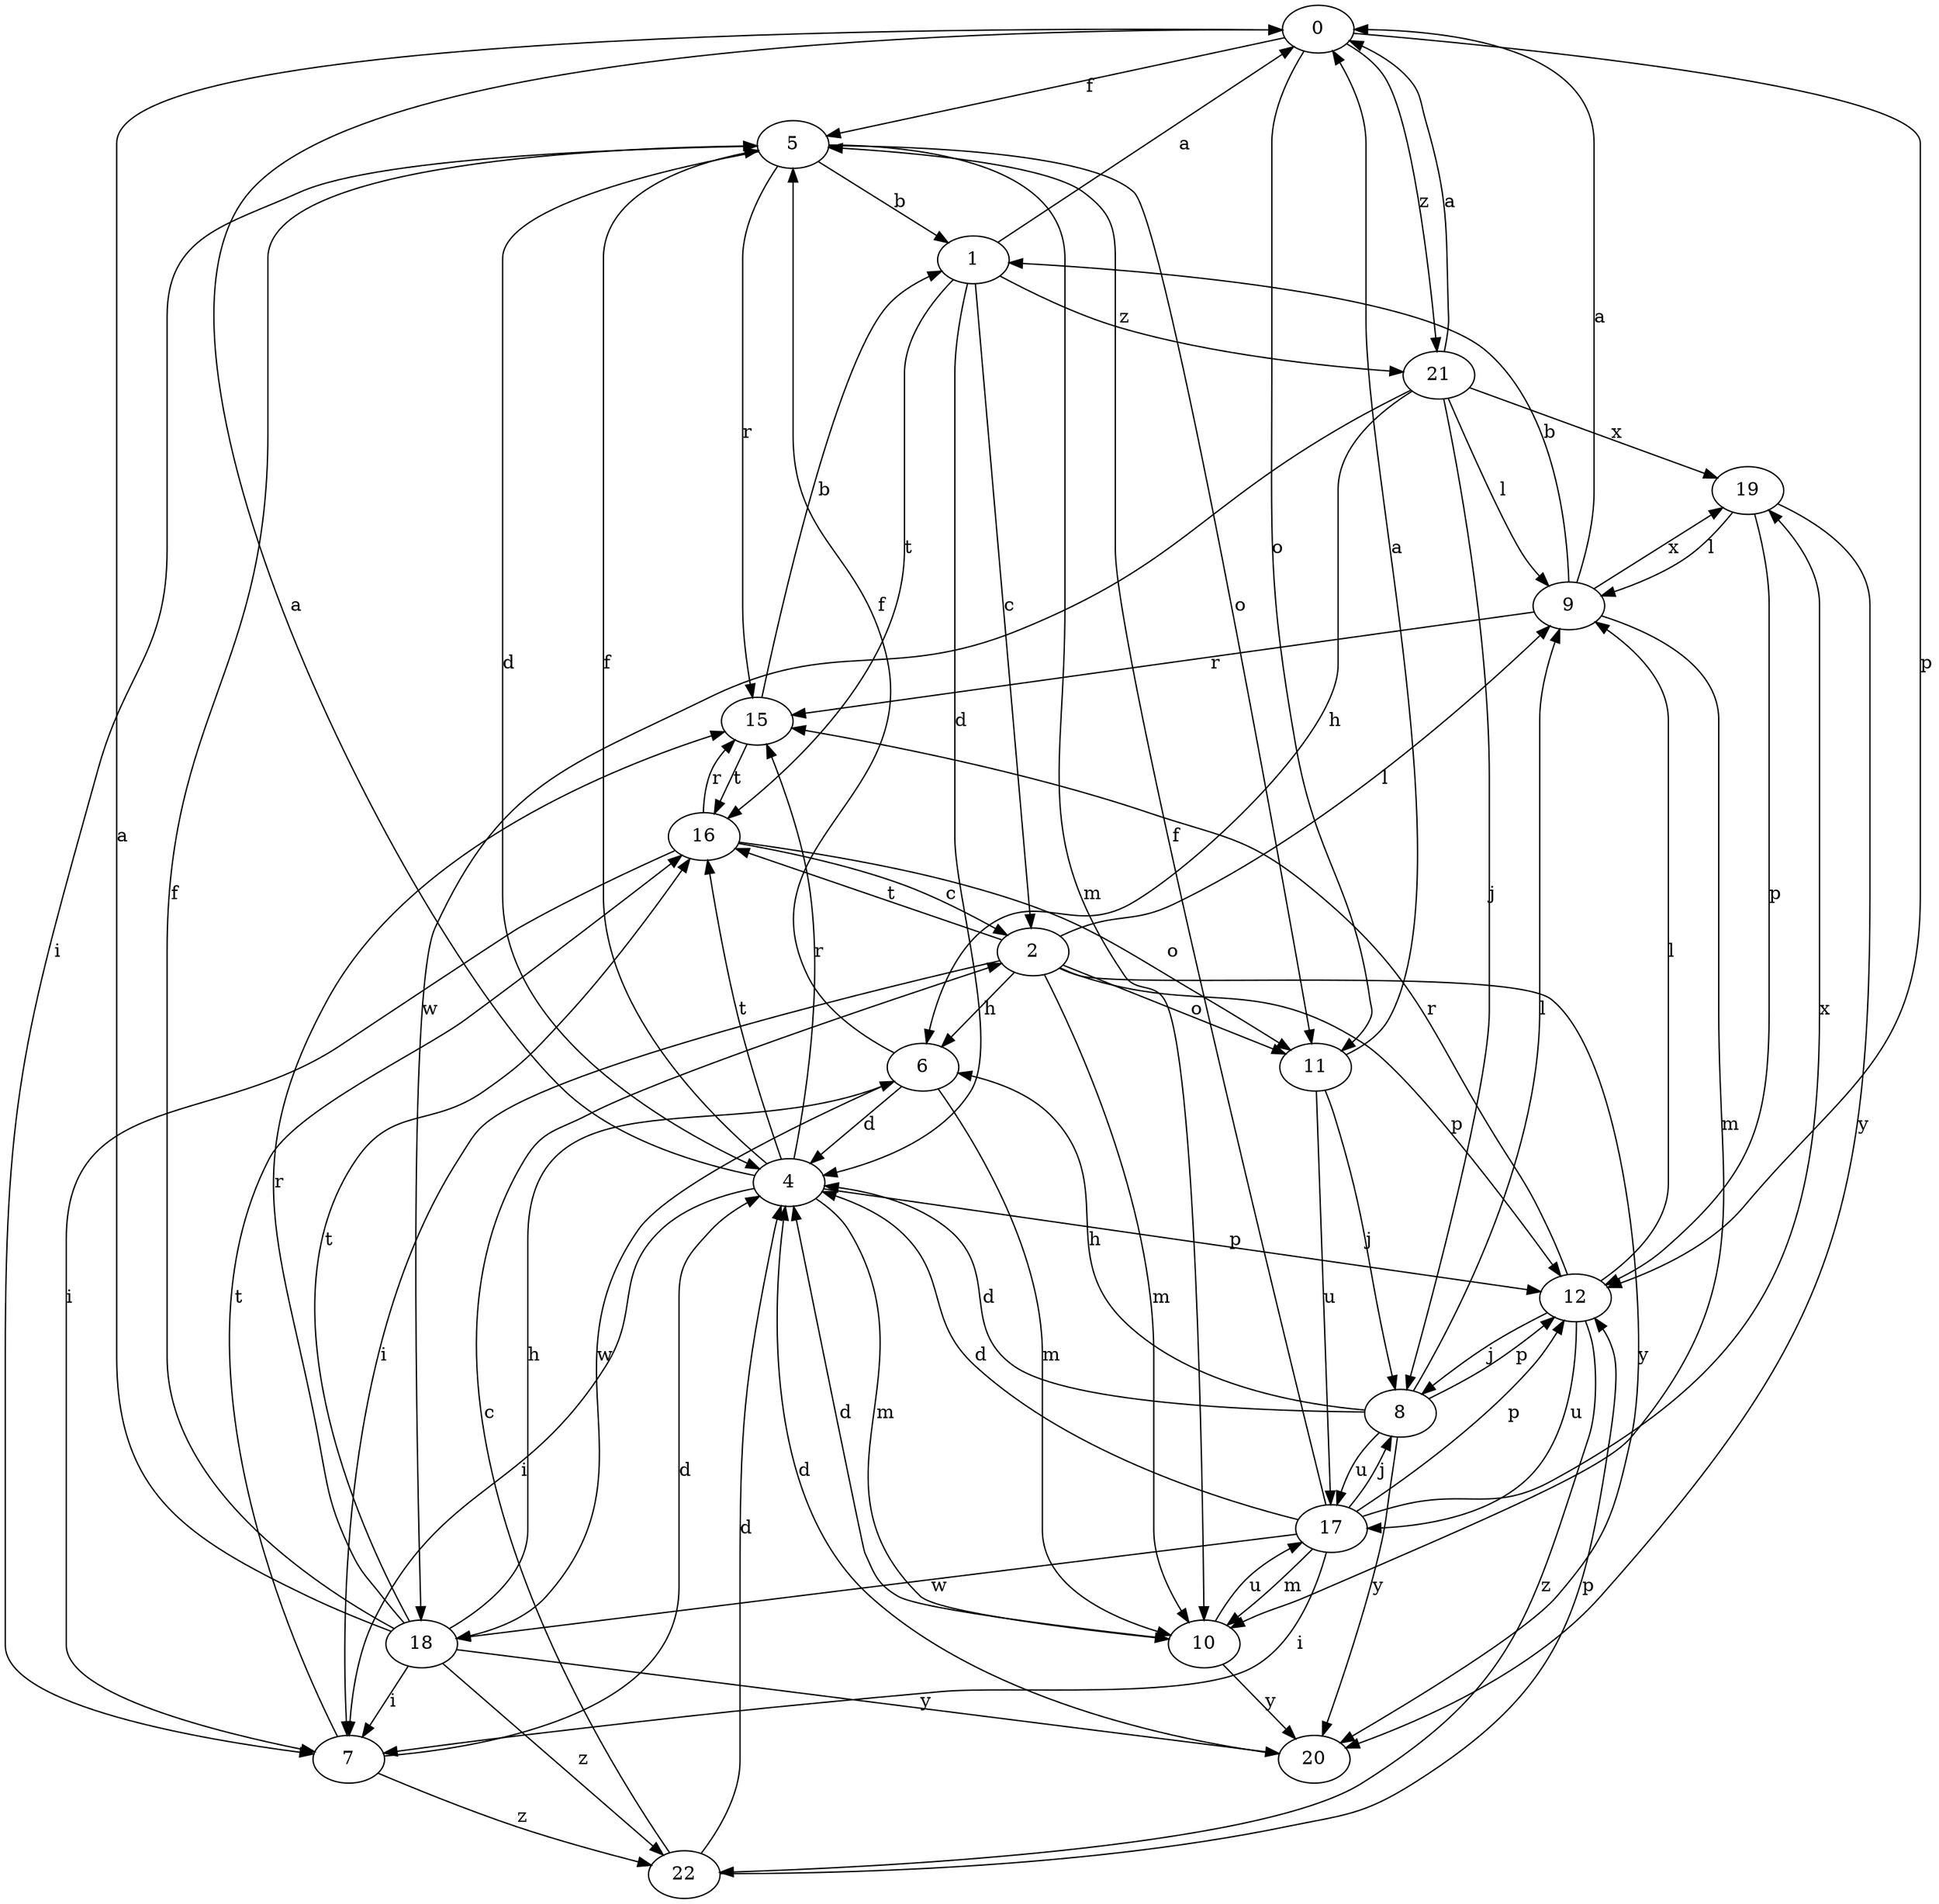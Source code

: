 strict digraph  {
0;
1;
2;
4;
5;
6;
7;
8;
9;
10;
11;
12;
15;
16;
17;
18;
19;
20;
21;
22;
0 -> 5  [label=f];
0 -> 11  [label=o];
0 -> 12  [label=p];
0 -> 21  [label=z];
1 -> 0  [label=a];
1 -> 2  [label=c];
1 -> 4  [label=d];
1 -> 16  [label=t];
1 -> 21  [label=z];
2 -> 6  [label=h];
2 -> 7  [label=i];
2 -> 9  [label=l];
2 -> 10  [label=m];
2 -> 11  [label=o];
2 -> 12  [label=p];
2 -> 16  [label=t];
2 -> 20  [label=y];
4 -> 0  [label=a];
4 -> 5  [label=f];
4 -> 7  [label=i];
4 -> 10  [label=m];
4 -> 12  [label=p];
4 -> 15  [label=r];
4 -> 16  [label=t];
5 -> 1  [label=b];
5 -> 4  [label=d];
5 -> 7  [label=i];
5 -> 10  [label=m];
5 -> 11  [label=o];
5 -> 15  [label=r];
6 -> 4  [label=d];
6 -> 5  [label=f];
6 -> 10  [label=m];
6 -> 18  [label=w];
7 -> 4  [label=d];
7 -> 16  [label=t];
7 -> 22  [label=z];
8 -> 4  [label=d];
8 -> 6  [label=h];
8 -> 9  [label=l];
8 -> 12  [label=p];
8 -> 17  [label=u];
8 -> 20  [label=y];
9 -> 0  [label=a];
9 -> 1  [label=b];
9 -> 10  [label=m];
9 -> 15  [label=r];
9 -> 19  [label=x];
10 -> 4  [label=d];
10 -> 17  [label=u];
10 -> 20  [label=y];
11 -> 0  [label=a];
11 -> 8  [label=j];
11 -> 17  [label=u];
12 -> 8  [label=j];
12 -> 9  [label=l];
12 -> 15  [label=r];
12 -> 17  [label=u];
12 -> 22  [label=z];
15 -> 1  [label=b];
15 -> 16  [label=t];
16 -> 2  [label=c];
16 -> 7  [label=i];
16 -> 11  [label=o];
16 -> 15  [label=r];
17 -> 4  [label=d];
17 -> 5  [label=f];
17 -> 7  [label=i];
17 -> 8  [label=j];
17 -> 10  [label=m];
17 -> 12  [label=p];
17 -> 18  [label=w];
17 -> 19  [label=x];
18 -> 0  [label=a];
18 -> 5  [label=f];
18 -> 6  [label=h];
18 -> 7  [label=i];
18 -> 15  [label=r];
18 -> 16  [label=t];
18 -> 20  [label=y];
18 -> 22  [label=z];
19 -> 9  [label=l];
19 -> 12  [label=p];
19 -> 20  [label=y];
20 -> 4  [label=d];
21 -> 0  [label=a];
21 -> 6  [label=h];
21 -> 8  [label=j];
21 -> 9  [label=l];
21 -> 18  [label=w];
21 -> 19  [label=x];
22 -> 2  [label=c];
22 -> 4  [label=d];
22 -> 12  [label=p];
}
